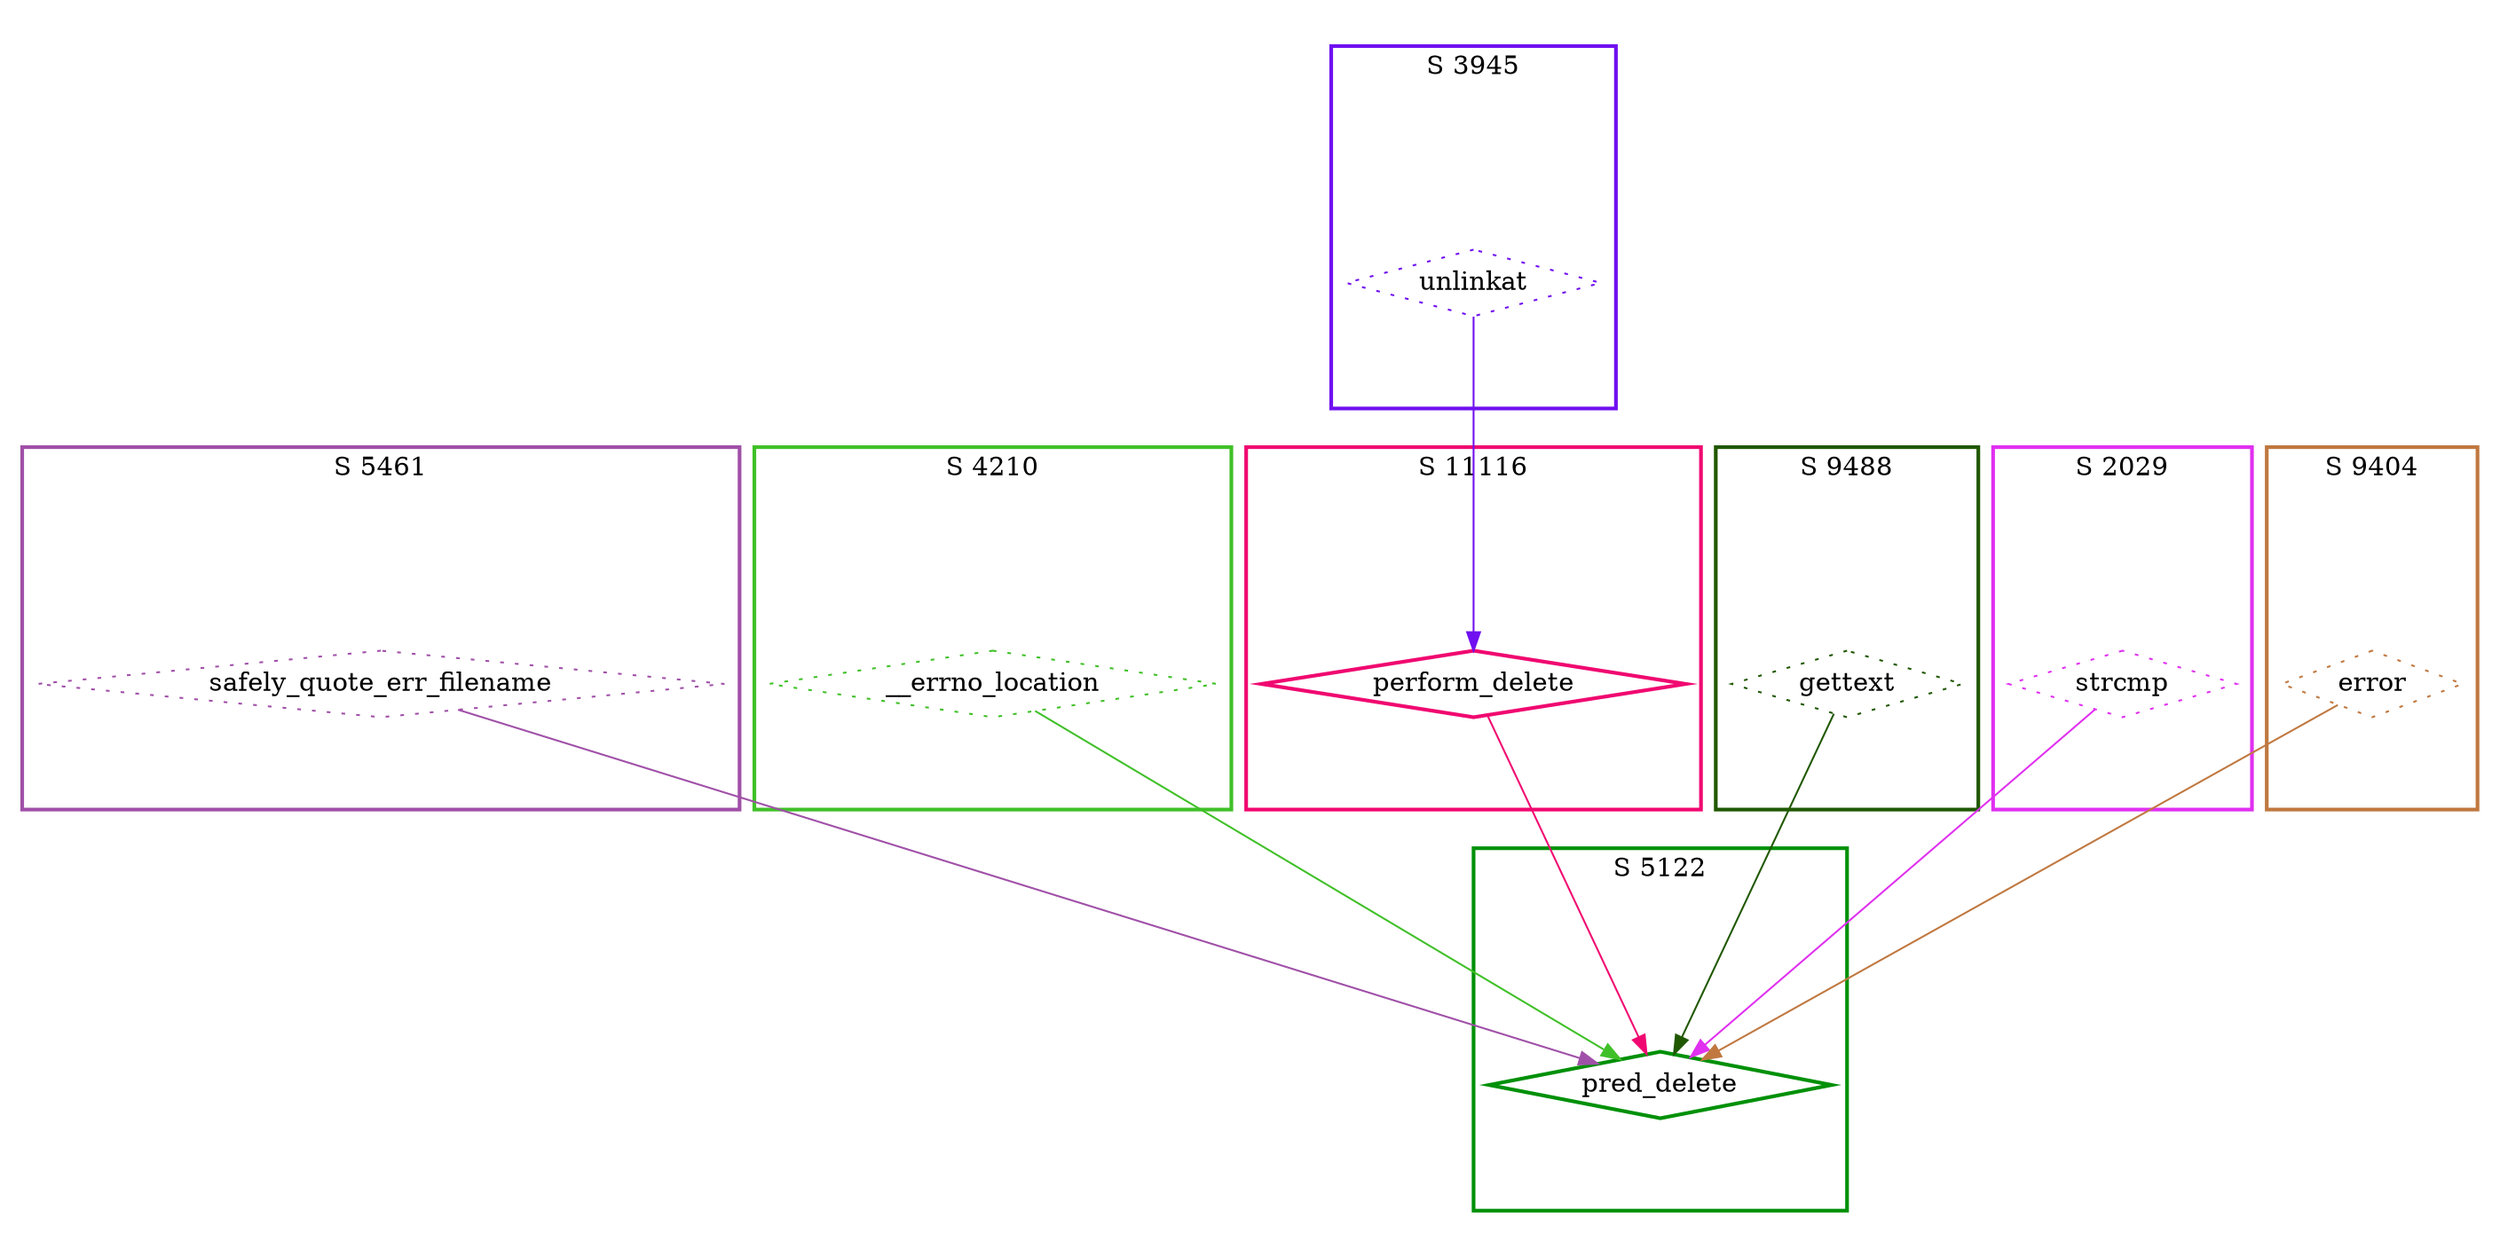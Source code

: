 digraph G {
  ratio=0.500000;
  "UV safely_quote_err_filename (5461)" [shape=diamond,
                                         label="safely_quote_err_filename",
                                         color="#A050A8", style=dotted];
  "UV __errno_location (4210)" [shape=diamond, label="__errno_location",
                                color="#40C028", style=dotted];
  "UV perform_delete (11116)" [shape=diamond, label="perform_delete",
                               color="#F00870", style=bold];
  "UV unlinkat (3945)" [shape=diamond, label="unlinkat", color="#7010F0",
                        style=dotted];
  "UV pred_delete (5122)" [shape=diamond, label="pred_delete",
                           color="#009008", style=bold];
  "UV gettext (9488)" [shape=diamond, label="gettext", color="#205800",
                       style=dotted];
  "UV strcmp (2029)" [shape=diamond, label="strcmp", color="#E030F0",
                      style=dotted];
  "UV error (9404)" [shape=diamond, label="error", color="#C07840",
                     style=dotted];
  
  subgraph cluster_3945 { label="S 3945";
    color="#7010F0";
    style=bold;
    "UV unlinkat (3945)"; };
  subgraph cluster_4210 { label="S 4210";
    color="#40C028";
    style=bold;
    "UV __errno_location (4210)"; };
  subgraph cluster_2029 { label="S 2029";
    color="#E030F0";
    style=bold;
    "UV strcmp (2029)"; };
  subgraph cluster_9404 { label="S 9404";
    color="#C07840";
    style=bold;
    "UV error (9404)"; };
  subgraph cluster_5122 { label="S 5122";
    color="#009008";
    style=bold;
    "UV pred_delete (5122)"; };
  subgraph cluster_9488 { label="S 9488";
    color="#205800";
    style=bold;
    "UV gettext (9488)"; };
  subgraph cluster_11116 { label="S 11116";
    color="#F00870";
    style=bold;
    "UV perform_delete (11116)"; };
  subgraph cluster_5461 { label="S 5461";
    color="#A050A8";
    style=bold;
    "UV safely_quote_err_filename (5461)"; };
  
  "UV safely_quote_err_filename (5461)" -> "UV pred_delete (5122)" [color="#A050A8"];
  "UV __errno_location (4210)" -> "UV pred_delete (5122)" [color="#40C028"];
  "UV perform_delete (11116)" -> "UV pred_delete (5122)" [color="#F00870"];
  "UV unlinkat (3945)" -> "UV perform_delete (11116)" [color="#7010F0"];
  "UV gettext (9488)" -> "UV pred_delete (5122)" [color="#205800"];
  "UV strcmp (2029)" -> "UV pred_delete (5122)" [color="#E030F0"];
  "UV error (9404)" -> "UV pred_delete (5122)" [color="#C07840"];
  
  }